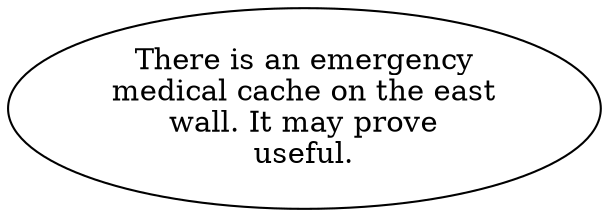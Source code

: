 digraph BVCACHE {
  "start" [style=filled       fillcolor="#FFFFFF"       color="#000000"]
  "start" [label="There is an emergency\nmedical cache on the east\nwall. It may prove\nuseful."]
}